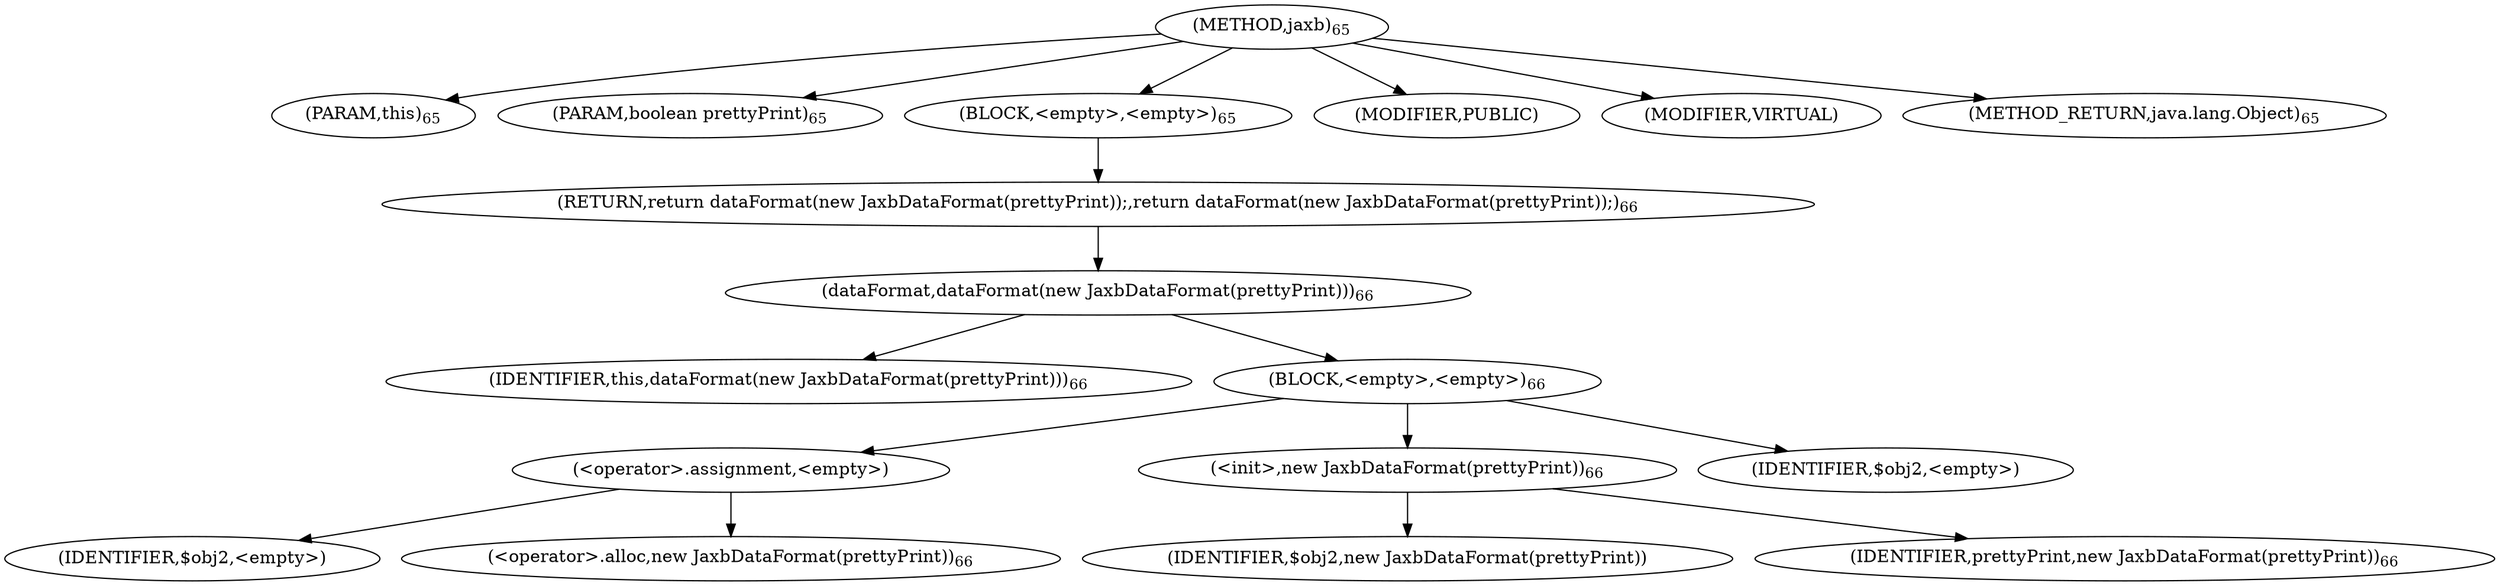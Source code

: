 digraph "jaxb" {  
"114" [label = <(METHOD,jaxb)<SUB>65</SUB>> ]
"25" [label = <(PARAM,this)<SUB>65</SUB>> ]
"115" [label = <(PARAM,boolean prettyPrint)<SUB>65</SUB>> ]
"116" [label = <(BLOCK,&lt;empty&gt;,&lt;empty&gt;)<SUB>65</SUB>> ]
"117" [label = <(RETURN,return dataFormat(new JaxbDataFormat(prettyPrint));,return dataFormat(new JaxbDataFormat(prettyPrint));)<SUB>66</SUB>> ]
"118" [label = <(dataFormat,dataFormat(new JaxbDataFormat(prettyPrint)))<SUB>66</SUB>> ]
"24" [label = <(IDENTIFIER,this,dataFormat(new JaxbDataFormat(prettyPrint)))<SUB>66</SUB>> ]
"119" [label = <(BLOCK,&lt;empty&gt;,&lt;empty&gt;)<SUB>66</SUB>> ]
"120" [label = <(&lt;operator&gt;.assignment,&lt;empty&gt;)> ]
"121" [label = <(IDENTIFIER,$obj2,&lt;empty&gt;)> ]
"122" [label = <(&lt;operator&gt;.alloc,new JaxbDataFormat(prettyPrint))<SUB>66</SUB>> ]
"123" [label = <(&lt;init&gt;,new JaxbDataFormat(prettyPrint))<SUB>66</SUB>> ]
"124" [label = <(IDENTIFIER,$obj2,new JaxbDataFormat(prettyPrint))> ]
"125" [label = <(IDENTIFIER,prettyPrint,new JaxbDataFormat(prettyPrint))<SUB>66</SUB>> ]
"126" [label = <(IDENTIFIER,$obj2,&lt;empty&gt;)> ]
"127" [label = <(MODIFIER,PUBLIC)> ]
"128" [label = <(MODIFIER,VIRTUAL)> ]
"129" [label = <(METHOD_RETURN,java.lang.Object)<SUB>65</SUB>> ]
  "114" -> "25" 
  "114" -> "115" 
  "114" -> "116" 
  "114" -> "127" 
  "114" -> "128" 
  "114" -> "129" 
  "116" -> "117" 
  "117" -> "118" 
  "118" -> "24" 
  "118" -> "119" 
  "119" -> "120" 
  "119" -> "123" 
  "119" -> "126" 
  "120" -> "121" 
  "120" -> "122" 
  "123" -> "124" 
  "123" -> "125" 
}
